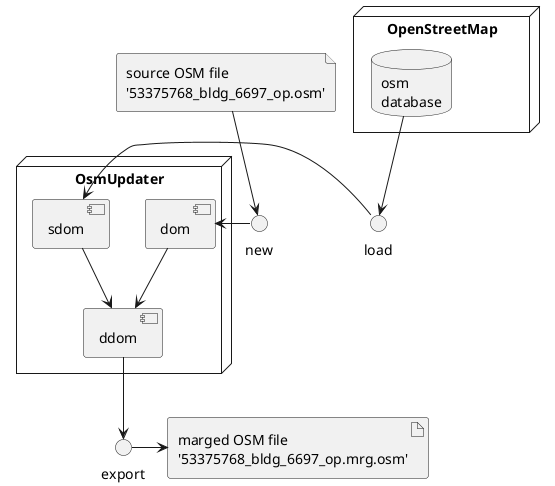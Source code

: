 @startuml
node "OpenStreetMap" as osm {
 database "osm\ndatabase" as osmdb
}

file "source OSM file\n'53375768_bldg_6697_op.osm'" as source
artifact "marged OSM file\n'53375768_bldg_6697_op.mrg.osm'" as mrg

node OsmUpdater {
 component ddom
 component sdom
 component dom
  sdom --> ddom
  dom --> ddom
}

source --> new
dom <- new

osmdb --> load
load -> sdom


ddom --> export
export -> mrg
@enduml